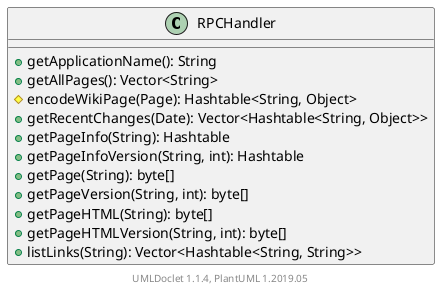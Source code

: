 @startuml

    class RPCHandler [[RPCHandler.html]] {
        +getApplicationName(): String
        +getAllPages(): Vector<String>
        #encodeWikiPage(Page): Hashtable<String, Object>
        +getRecentChanges(Date): Vector<Hashtable<String, Object>>
        +getPageInfo(String): Hashtable
        +getPageInfoVersion(String, int): Hashtable
        +getPage(String): byte[]
        +getPageVersion(String, int): byte[]
        +getPageHTML(String): byte[]
        +getPageHTMLVersion(String, int): byte[]
        +listLinks(String): Vector<Hashtable<String, String>>
    }


    center footer UMLDoclet 1.1.4, PlantUML 1.2019.05
@enduml

